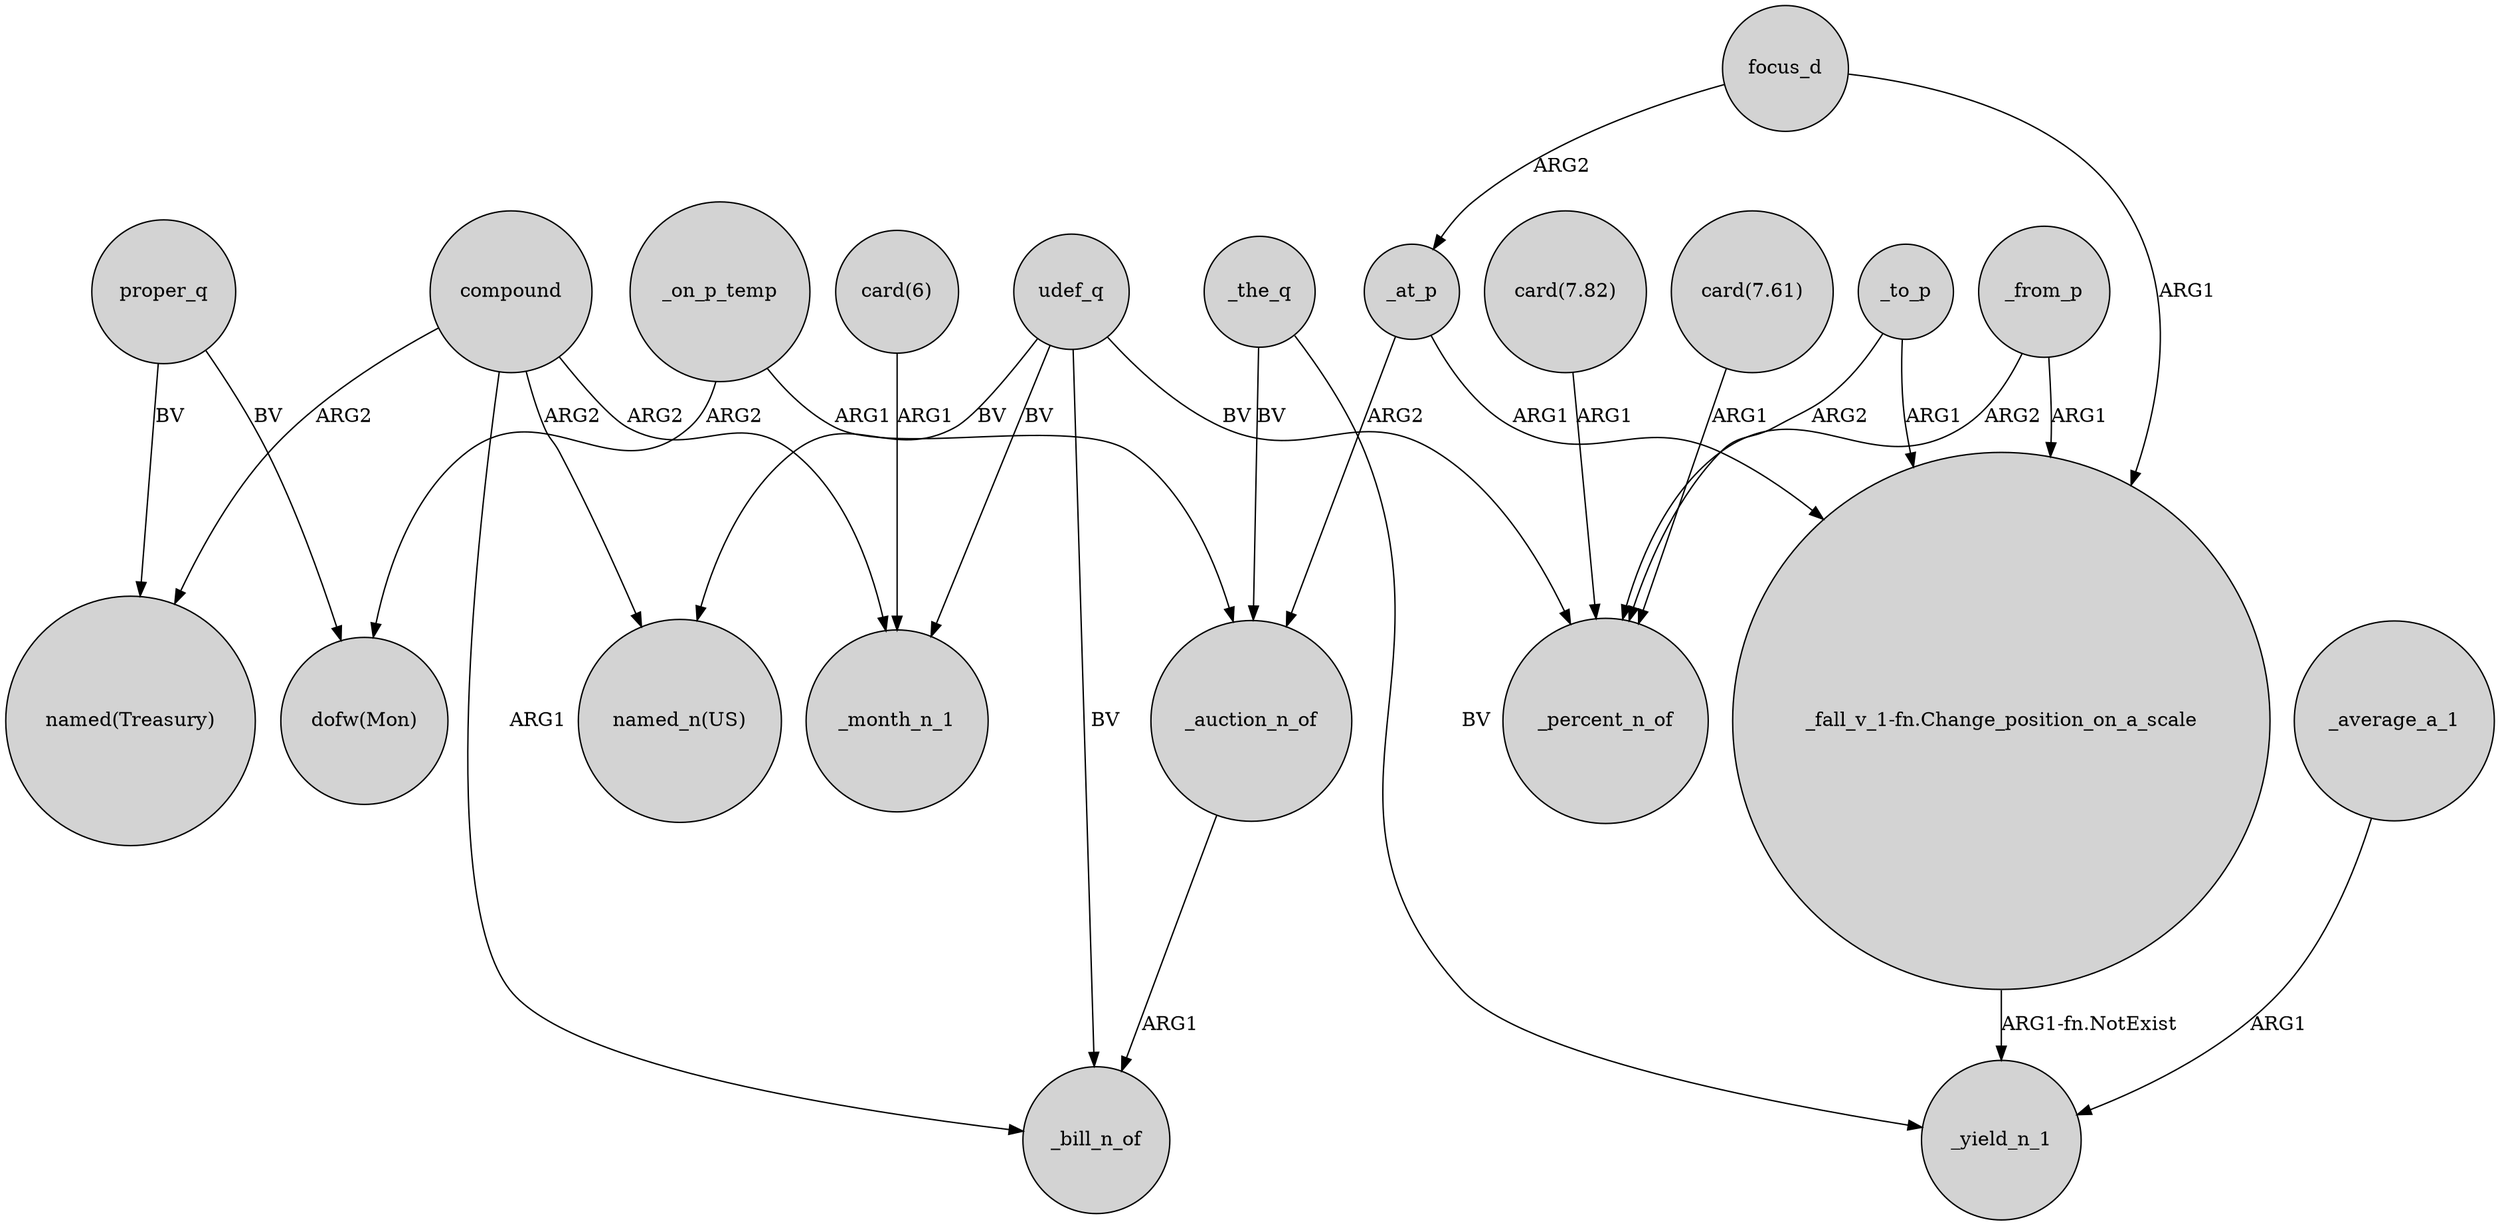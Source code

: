 digraph {
	node [shape=circle style=filled]
	compound -> "named(Treasury)" [label=ARG2]
	_the_q -> _yield_n_1 [label=BV]
	"card(7.82)" -> _percent_n_of [label=ARG1]
	compound -> _month_n_1 [label=ARG2]
	udef_q -> "named_n(US)" [label=BV]
	compound -> _bill_n_of [label=ARG1]
	_from_p -> "_fall_v_1-fn.Change_position_on_a_scale" [label=ARG1]
	_on_p_temp -> _auction_n_of [label=ARG1]
	_average_a_1 -> _yield_n_1 [label=ARG1]
	focus_d -> "_fall_v_1-fn.Change_position_on_a_scale" [label=ARG1]
	udef_q -> _bill_n_of [label=BV]
	focus_d -> _at_p [label=ARG2]
	"card(7.61)" -> _percent_n_of [label=ARG1]
	udef_q -> _month_n_1 [label=BV]
	compound -> "named_n(US)" [label=ARG2]
	"_fall_v_1-fn.Change_position_on_a_scale" -> _yield_n_1 [label="ARG1-fn.NotExist"]
	_auction_n_of -> _bill_n_of [label=ARG1]
	proper_q -> "dofw(Mon)" [label=BV]
	_at_p -> "_fall_v_1-fn.Change_position_on_a_scale" [label=ARG1]
	proper_q -> "named(Treasury)" [label=BV]
	_on_p_temp -> "dofw(Mon)" [label=ARG2]
	_the_q -> _auction_n_of [label=BV]
	_to_p -> _percent_n_of [label=ARG2]
	_from_p -> _percent_n_of [label=ARG2]
	udef_q -> _percent_n_of [label=BV]
	_at_p -> _auction_n_of [label=ARG2]
	"card(6)" -> _month_n_1 [label=ARG1]
	_to_p -> "_fall_v_1-fn.Change_position_on_a_scale" [label=ARG1]
}
